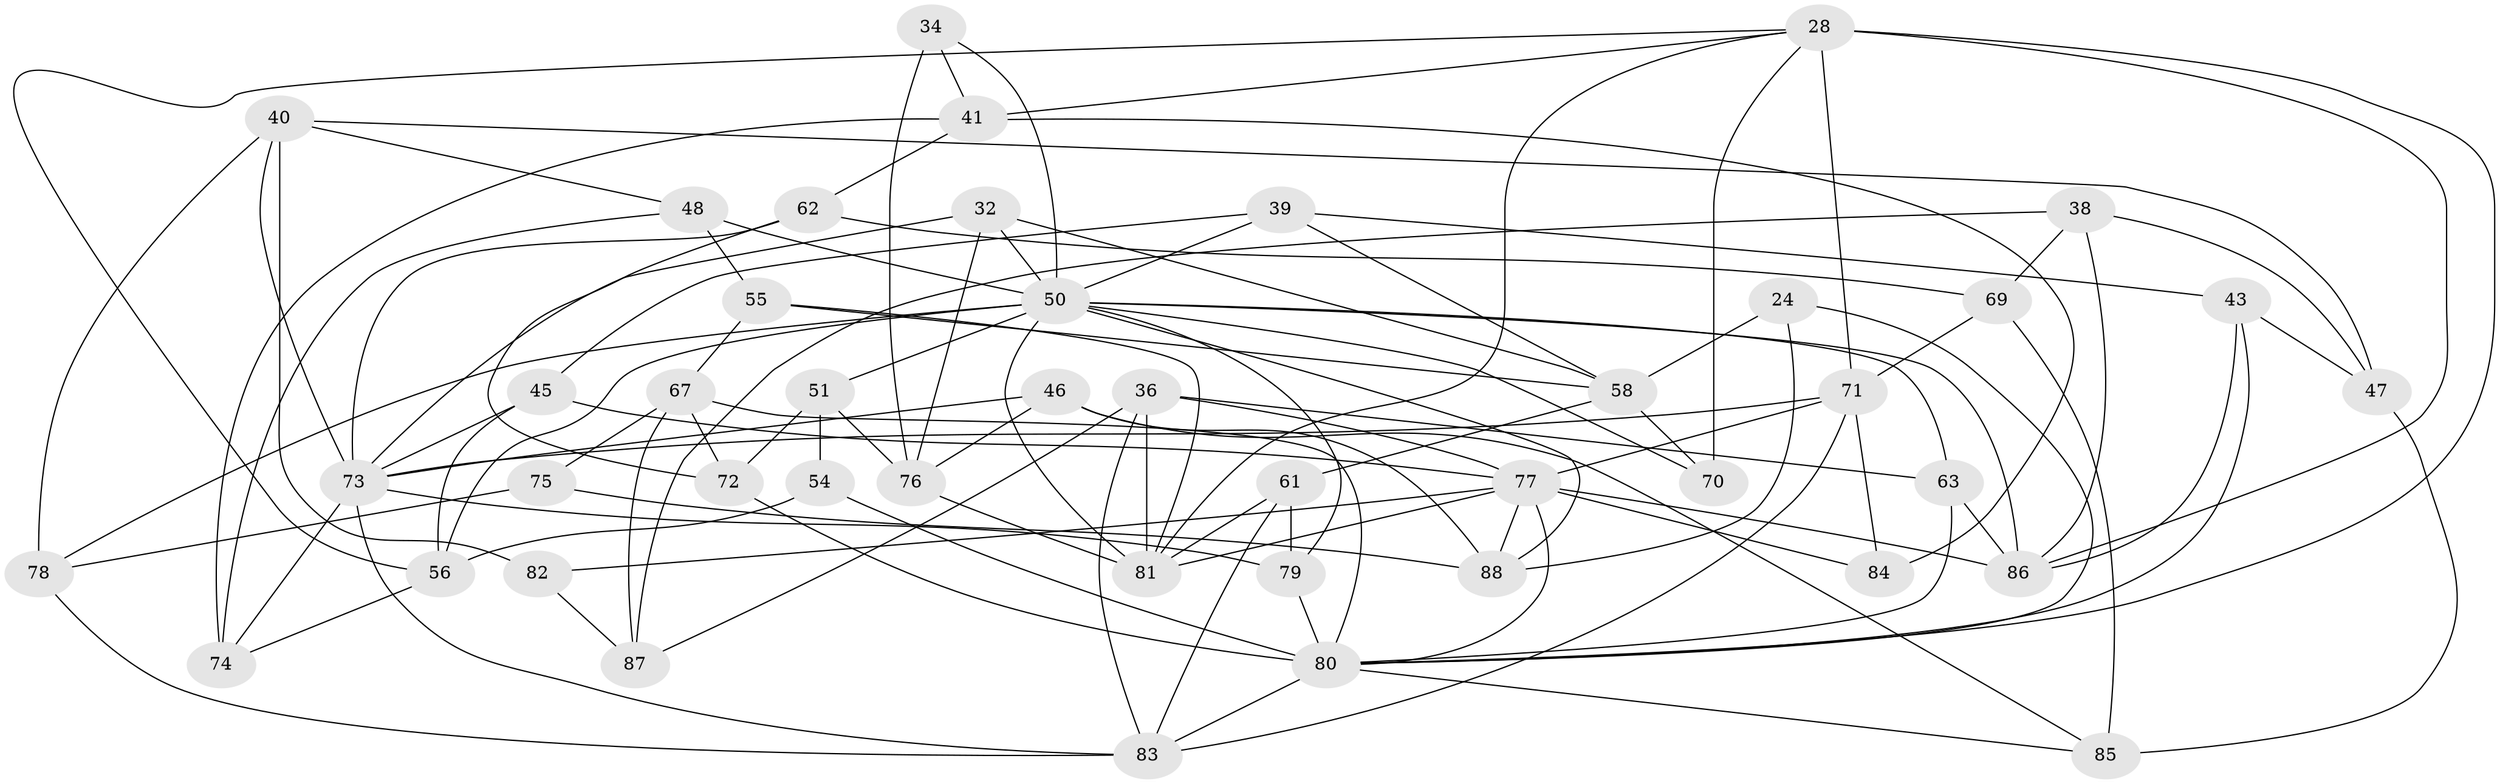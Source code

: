 // original degree distribution, {4: 1.0}
// Generated by graph-tools (version 1.1) at 2025/56/03/09/25 04:56:54]
// undirected, 44 vertices, 108 edges
graph export_dot {
graph [start="1"]
  node [color=gray90,style=filled];
  24;
  28 [super="+6+20"];
  32;
  34;
  36 [super="+26"];
  38;
  39;
  40 [super="+17"];
  41 [super="+37"];
  43;
  45;
  46;
  47;
  48;
  50 [super="+10+27+14+33"];
  51 [super="+35"];
  54;
  55;
  56 [super="+18"];
  58 [super="+30"];
  61;
  62;
  63;
  67 [super="+53"];
  69;
  70;
  71 [super="+68+52+21"];
  72 [super="+29"];
  73 [super="+9+49"];
  74;
  75;
  76 [super="+44"];
  77 [super="+65"];
  78;
  79 [super="+12"];
  80 [super="+13+64+25+60+66"];
  81 [super="+2+8+11"];
  82;
  83 [super="+19"];
  84;
  85;
  86 [super="+57+59"];
  87;
  88 [super="+22"];
  24 -- 80;
  24 -- 58;
  24 -- 88 [weight=2];
  28 -- 86;
  28 -- 81;
  28 -- 41;
  28 -- 56;
  28 -- 70;
  28 -- 71 [weight=2];
  28 -- 80;
  32 -- 58;
  32 -- 73;
  32 -- 50;
  32 -- 76;
  34 -- 76 [weight=2];
  34 -- 41;
  34 -- 50;
  36 -- 87;
  36 -- 63;
  36 -- 83 [weight=2];
  36 -- 77;
  36 -- 81;
  38 -- 69;
  38 -- 47;
  38 -- 87;
  38 -- 86;
  39 -- 45;
  39 -- 43;
  39 -- 50;
  39 -- 58;
  40 -- 82 [weight=2];
  40 -- 48;
  40 -- 78;
  40 -- 47;
  40 -- 73;
  41 -- 74;
  41 -- 62;
  41 -- 84 [weight=2];
  43 -- 47;
  43 -- 86;
  43 -- 80;
  45 -- 56;
  45 -- 73;
  45 -- 77;
  46 -- 73;
  46 -- 85;
  46 -- 88;
  46 -- 76;
  47 -- 85;
  48 -- 55;
  48 -- 74;
  48 -- 50;
  50 -- 63;
  50 -- 51 [weight=2];
  50 -- 79;
  50 -- 56;
  50 -- 70 [weight=2];
  50 -- 88;
  50 -- 81 [weight=2];
  50 -- 78;
  50 -- 86;
  51 -- 72 [weight=2];
  51 -- 76;
  51 -- 54;
  54 -- 56 [weight=2];
  54 -- 80;
  55 -- 67;
  55 -- 81;
  55 -- 58;
  56 -- 74;
  58 -- 61;
  58 -- 70;
  61 -- 81;
  61 -- 79;
  61 -- 83;
  62 -- 69;
  62 -- 72;
  62 -- 73;
  63 -- 86;
  63 -- 80;
  67 -- 75 [weight=2];
  67 -- 80;
  67 -- 87;
  67 -- 72;
  69 -- 85;
  69 -- 71;
  71 -- 73 [weight=2];
  71 -- 83 [weight=2];
  71 -- 77 [weight=2];
  71 -- 84;
  72 -- 80 [weight=2];
  73 -- 79 [weight=2];
  73 -- 74;
  73 -- 83 [weight=2];
  75 -- 78;
  75 -- 88;
  76 -- 81 [weight=3];
  77 -- 81;
  77 -- 82;
  77 -- 84;
  77 -- 86 [weight=3];
  77 -- 88;
  77 -- 80;
  78 -- 83;
  79 -- 80 [weight=2];
  80 -- 85;
  80 -- 83 [weight=2];
  82 -- 87;
}
